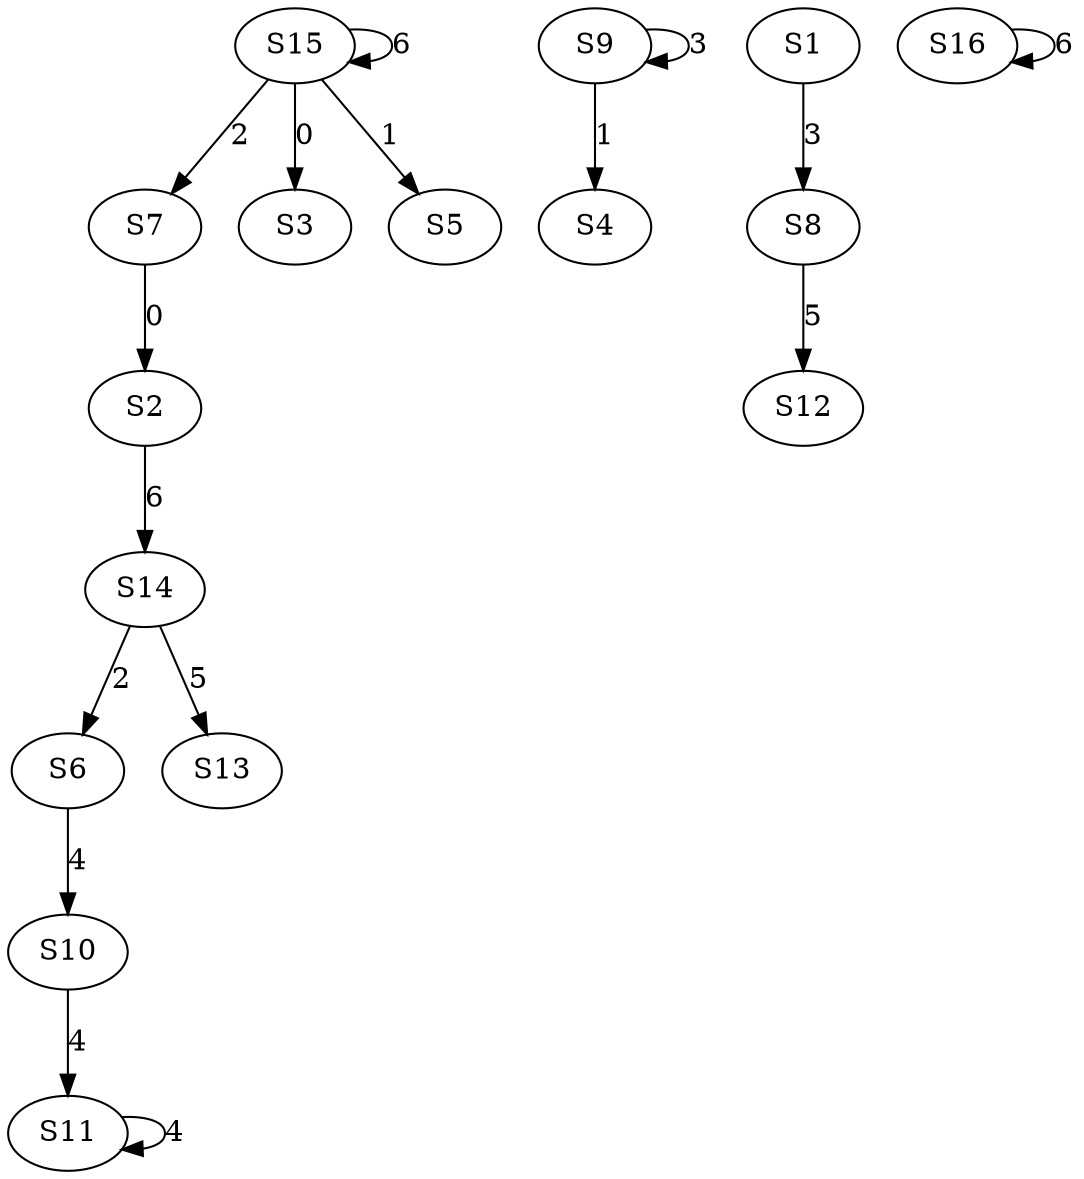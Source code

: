 strict digraph {
	S7 -> S2 [ label = 0 ];
	S15 -> S3 [ label = 0 ];
	S9 -> S4 [ label = 1 ];
	S15 -> S5 [ label = 1 ];
	S14 -> S6 [ label = 2 ];
	S15 -> S7 [ label = 2 ];
	S1 -> S8 [ label = 3 ];
	S9 -> S9 [ label = 3 ];
	S6 -> S10 [ label = 4 ];
	S10 -> S11 [ label = 4 ];
	S8 -> S12 [ label = 5 ];
	S14 -> S13 [ label = 5 ];
	S2 -> S14 [ label = 6 ];
	S15 -> S15 [ label = 6 ];
	S16 -> S16 [ label = 6 ];
	S11 -> S11 [ label = 4 ];
}